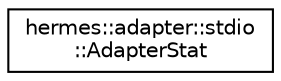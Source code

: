 digraph "Graphical Class Hierarchy"
{
 // LATEX_PDF_SIZE
  edge [fontname="Helvetica",fontsize="10",labelfontname="Helvetica",labelfontsize="10"];
  node [fontname="Helvetica",fontsize="10",shape=record];
  rankdir="LR";
  Node0 [label="hermes::adapter::stdio\l::AdapterStat",height=0.2,width=0.4,color="black", fillcolor="white", style="filled",URL="$structhermes_1_1adapter_1_1stdio_1_1_adapter_stat.html",tooltip=" "];
}
